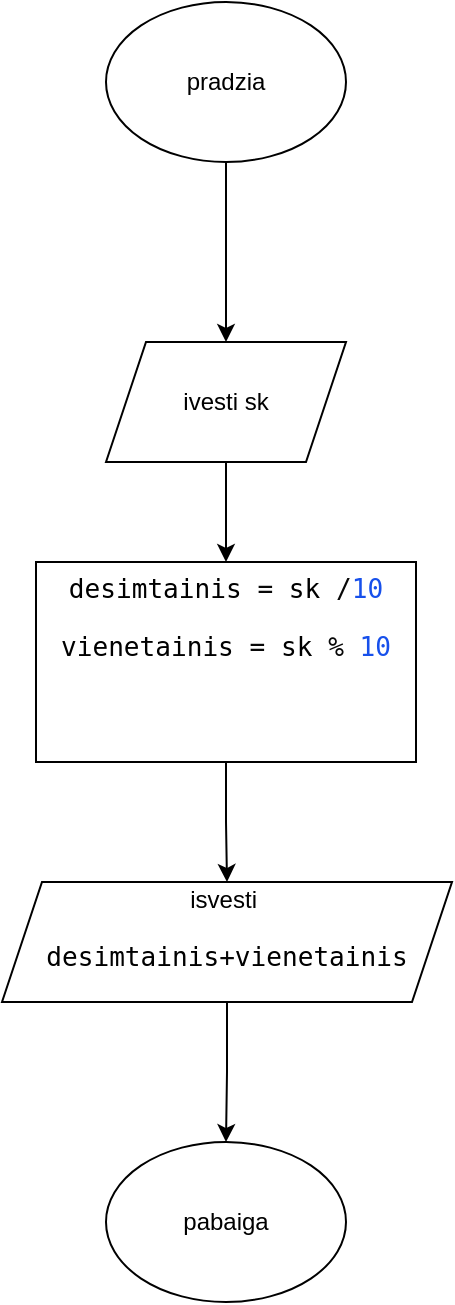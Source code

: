 <mxfile version="28.2.3">
  <diagram name="Page-1" id="Lu9tlyUWri5dHjv5dq7k">
    <mxGraphModel dx="1426" dy="758" grid="1" gridSize="10" guides="1" tooltips="1" connect="1" arrows="1" fold="1" page="1" pageScale="1" pageWidth="850" pageHeight="1100" math="0" shadow="0">
      <root>
        <mxCell id="0" />
        <mxCell id="1" parent="0" />
        <mxCell id="pV4ThS2kfbsuleDo8cyS-3" value="" style="edgeStyle=orthogonalEdgeStyle;rounded=0;orthogonalLoop=1;jettySize=auto;html=1;" edge="1" parent="1" source="pV4ThS2kfbsuleDo8cyS-1" target="pV4ThS2kfbsuleDo8cyS-2">
          <mxGeometry relative="1" as="geometry" />
        </mxCell>
        <mxCell id="pV4ThS2kfbsuleDo8cyS-1" value="pradzia" style="ellipse;whiteSpace=wrap;html=1;" vertex="1" parent="1">
          <mxGeometry x="365" y="110" width="120" height="80" as="geometry" />
        </mxCell>
        <mxCell id="pV4ThS2kfbsuleDo8cyS-5" value="" style="edgeStyle=orthogonalEdgeStyle;rounded=0;orthogonalLoop=1;jettySize=auto;html=1;" edge="1" parent="1" source="pV4ThS2kfbsuleDo8cyS-2" target="pV4ThS2kfbsuleDo8cyS-4">
          <mxGeometry relative="1" as="geometry" />
        </mxCell>
        <mxCell id="pV4ThS2kfbsuleDo8cyS-2" value="ivesti sk" style="shape=parallelogram;perimeter=parallelogramPerimeter;whiteSpace=wrap;html=1;fixedSize=1;" vertex="1" parent="1">
          <mxGeometry x="365" y="280" width="120" height="60" as="geometry" />
        </mxCell>
        <mxCell id="pV4ThS2kfbsuleDo8cyS-7" value="" style="edgeStyle=orthogonalEdgeStyle;rounded=0;orthogonalLoop=1;jettySize=auto;html=1;" edge="1" parent="1" source="pV4ThS2kfbsuleDo8cyS-4" target="pV4ThS2kfbsuleDo8cyS-6">
          <mxGeometry relative="1" as="geometry" />
        </mxCell>
        <mxCell id="pV4ThS2kfbsuleDo8cyS-4" value="&lt;div style=&quot;background-color:#ffffff;color:#080808&quot;&gt;&lt;pre style=&quot;font-family:&#39;JetBrains Mono&#39;,monospace;font-size:9.8pt;&quot;&gt;&lt;span style=&quot;color:#000000;&quot;&gt;desimtainis &lt;/span&gt;= &lt;span style=&quot;color:#000000;&quot;&gt;sk &lt;/span&gt;/&lt;span style=&quot;color:#1750eb;&quot;&gt;10&lt;br&gt;&lt;/span&gt;&lt;/pre&gt;&lt;div style=&quot;background-color:#ffffff;color:#080808&quot;&gt;&lt;pre style=&quot;font-family:&#39;JetBrains Mono&#39;,monospace;font-size:9.8pt;&quot;&gt;&lt;span style=&quot;color:#000000;&quot;&gt;vienetainis &lt;/span&gt;= &lt;span style=&quot;color:#000000;&quot;&gt;sk &lt;/span&gt;% &lt;span style=&quot;color:#1750eb;&quot;&gt;10&lt;br&gt;&lt;br&gt;&lt;/span&gt;&lt;/pre&gt;&lt;/div&gt;&lt;pre style=&quot;font-family:&#39;JetBrains Mono&#39;,monospace;font-size:9.8pt;&quot;&gt;&lt;br&gt;&lt;/pre&gt;&lt;/div&gt;" style="whiteSpace=wrap;html=1;movable=1;resizable=1;rotatable=1;deletable=1;editable=1;locked=0;connectable=1;" vertex="1" parent="1">
          <mxGeometry x="330" y="390" width="190" height="100" as="geometry" />
        </mxCell>
        <mxCell id="pV4ThS2kfbsuleDo8cyS-9" value="" style="edgeStyle=orthogonalEdgeStyle;rounded=0;orthogonalLoop=1;jettySize=auto;html=1;" edge="1" parent="1" source="pV4ThS2kfbsuleDo8cyS-6" target="pV4ThS2kfbsuleDo8cyS-8">
          <mxGeometry relative="1" as="geometry" />
        </mxCell>
        <mxCell id="pV4ThS2kfbsuleDo8cyS-6" value="isvesti&amp;nbsp;&lt;div style=&quot;background-color:#ffffff;color:#080808&quot;&gt;&lt;pre style=&quot;font-family:&#39;JetBrains Mono&#39;,monospace;font-size:9.8pt;&quot;&gt;&lt;span style=&quot;color:#000000;&quot;&gt;desimtainis&lt;/span&gt;+&lt;span style=&quot;color:#000000;&quot;&gt;vienetainis&lt;/span&gt;&lt;/pre&gt;&lt;/div&gt;" style="shape=parallelogram;perimeter=parallelogramPerimeter;whiteSpace=wrap;html=1;fixedSize=1;resizable=1;" vertex="1" parent="1">
          <mxGeometry x="313" y="550" width="225" height="60" as="geometry" />
        </mxCell>
        <mxCell id="pV4ThS2kfbsuleDo8cyS-8" value="pabaiga" style="ellipse;whiteSpace=wrap;html=1;" vertex="1" parent="1">
          <mxGeometry x="365" y="680" width="120" height="80" as="geometry" />
        </mxCell>
      </root>
    </mxGraphModel>
  </diagram>
</mxfile>

